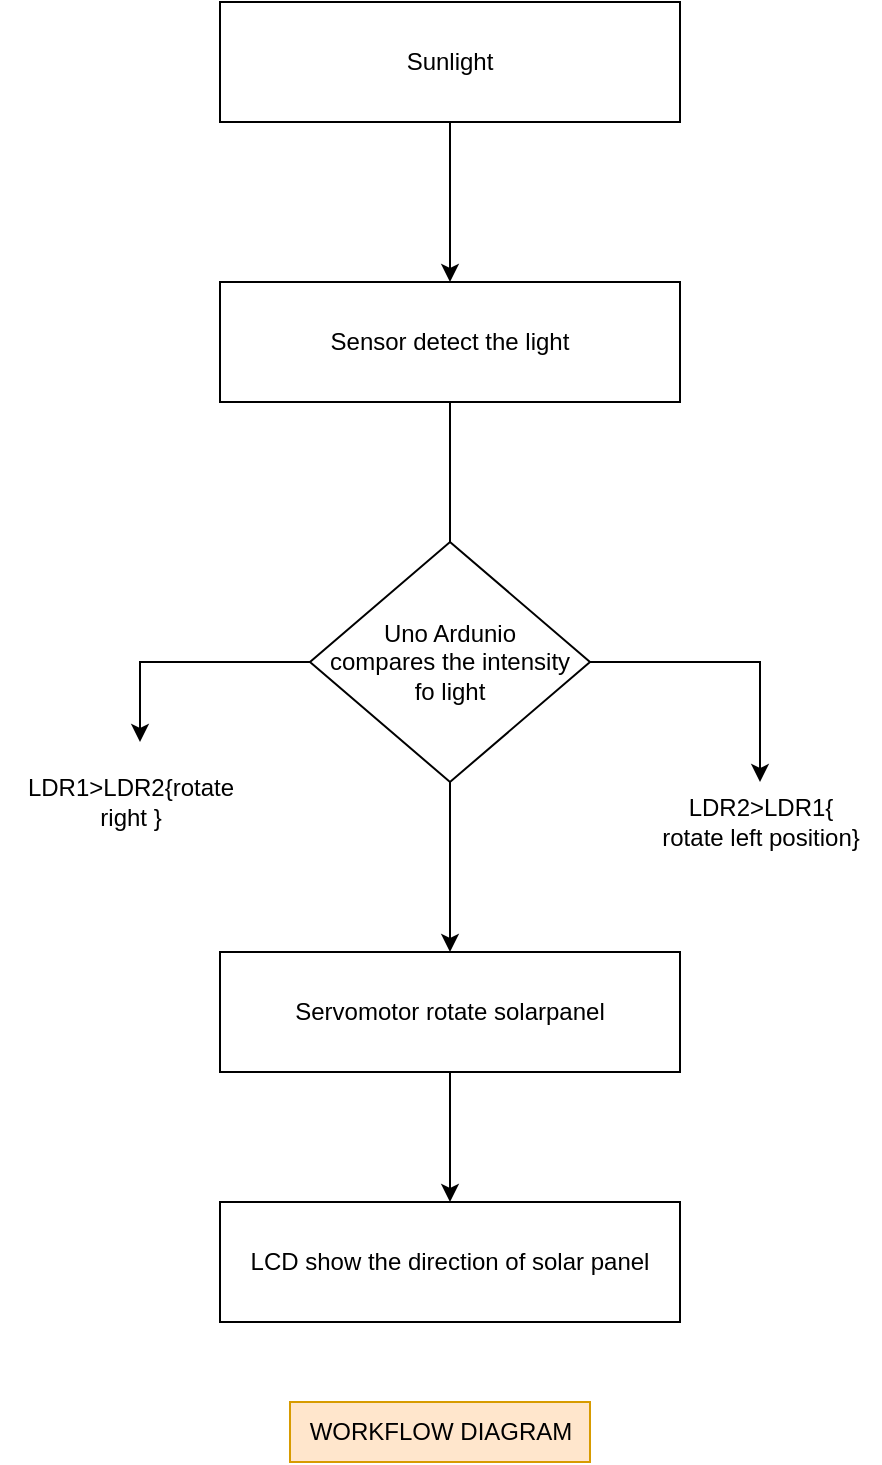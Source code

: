 <mxfile version="20.2.5" type="dropbox"><diagram id="W5jlJf-rfoJtiRzoVNQA" name="Page-1"><mxGraphModel dx="1038" dy="571" grid="1" gridSize="10" guides="1" tooltips="1" connect="1" arrows="1" fold="1" page="1" pageScale="1" pageWidth="827" pageHeight="1169" math="0" shadow="0"><root><mxCell id="0"/><mxCell id="1" parent="0"/><mxCell id="_nQ3efRzE8QvvZutuYaU-1" value="Sunlight" style="rounded=0;whiteSpace=wrap;html=1;" vertex="1" parent="1"><mxGeometry x="290" y="180" width="230" height="60" as="geometry"/></mxCell><mxCell id="_nQ3efRzE8QvvZutuYaU-3" value="Sensor detect the light" style="rounded=0;whiteSpace=wrap;html=1;" vertex="1" parent="1"><mxGeometry x="290" y="320" width="230" height="60" as="geometry"/></mxCell><mxCell id="_nQ3efRzE8QvvZutuYaU-11" style="edgeStyle=orthogonalEdgeStyle;rounded=0;orthogonalLoop=1;jettySize=auto;html=1;exitX=0;exitY=0.5;exitDx=0;exitDy=0;" edge="1" parent="1" source="_nQ3efRzE8QvvZutuYaU-4"><mxGeometry relative="1" as="geometry"><mxPoint x="250" y="550" as="targetPoint"/><Array as="points"><mxPoint x="250" y="510"/><mxPoint x="250" y="510"/></Array></mxGeometry></mxCell><mxCell id="_nQ3efRzE8QvvZutuYaU-13" style="edgeStyle=orthogonalEdgeStyle;rounded=0;orthogonalLoop=1;jettySize=auto;html=1;exitX=1;exitY=0.5;exitDx=0;exitDy=0;" edge="1" parent="1" source="_nQ3efRzE8QvvZutuYaU-4"><mxGeometry relative="1" as="geometry"><mxPoint x="560" y="570" as="targetPoint"/><Array as="points"><mxPoint x="560" y="510"/></Array></mxGeometry></mxCell><mxCell id="_nQ3efRzE8QvvZutuYaU-4" value="Uno Ardunio&lt;br&gt;compares the intensity&lt;br&gt;fo light" style="rhombus;whiteSpace=wrap;html=1;" vertex="1" parent="1"><mxGeometry x="335" y="450" width="140" height="120" as="geometry"/></mxCell><mxCell id="_nQ3efRzE8QvvZutuYaU-5" value="Servomotor rotate solarpanel" style="rounded=0;whiteSpace=wrap;html=1;" vertex="1" parent="1"><mxGeometry x="290" y="655" width="230" height="60" as="geometry"/></mxCell><mxCell id="_nQ3efRzE8QvvZutuYaU-6" value="LCD show the direction of solar panel" style="rounded=0;whiteSpace=wrap;html=1;" vertex="1" parent="1"><mxGeometry x="290" y="780" width="230" height="60" as="geometry"/></mxCell><mxCell id="_nQ3efRzE8QvvZutuYaU-7" value="" style="endArrow=classic;html=1;rounded=0;exitX=0.5;exitY=1;exitDx=0;exitDy=0;entryX=0.5;entryY=0;entryDx=0;entryDy=0;" edge="1" parent="1" source="_nQ3efRzE8QvvZutuYaU-1" target="_nQ3efRzE8QvvZutuYaU-3"><mxGeometry width="50" height="50" relative="1" as="geometry"><mxPoint x="220" y="360" as="sourcePoint"/><mxPoint x="270" y="310" as="targetPoint"/></mxGeometry></mxCell><mxCell id="_nQ3efRzE8QvvZutuYaU-8" value="" style="endArrow=none;html=1;rounded=0;exitX=0.5;exitY=0;exitDx=0;exitDy=0;entryX=0.5;entryY=1;entryDx=0;entryDy=0;" edge="1" parent="1" source="_nQ3efRzE8QvvZutuYaU-4" target="_nQ3efRzE8QvvZutuYaU-3"><mxGeometry width="50" height="50" relative="1" as="geometry"><mxPoint x="400" y="430" as="sourcePoint"/><mxPoint x="410" y="390" as="targetPoint"/></mxGeometry></mxCell><mxCell id="_nQ3efRzE8QvvZutuYaU-9" value="" style="endArrow=classic;html=1;rounded=0;exitX=0.5;exitY=1;exitDx=0;exitDy=0;entryX=0.5;entryY=0;entryDx=0;entryDy=0;" edge="1" parent="1" source="_nQ3efRzE8QvvZutuYaU-4" target="_nQ3efRzE8QvvZutuYaU-5"><mxGeometry width="50" height="50" relative="1" as="geometry"><mxPoint x="370" y="670" as="sourcePoint"/><mxPoint x="420" y="620" as="targetPoint"/></mxGeometry></mxCell><mxCell id="_nQ3efRzE8QvvZutuYaU-10" value="" style="endArrow=classic;html=1;rounded=0;exitX=0.5;exitY=1;exitDx=0;exitDy=0;entryX=0.5;entryY=0;entryDx=0;entryDy=0;" edge="1" parent="1" source="_nQ3efRzE8QvvZutuYaU-5" target="_nQ3efRzE8QvvZutuYaU-6"><mxGeometry width="50" height="50" relative="1" as="geometry"><mxPoint x="330" y="950" as="sourcePoint"/><mxPoint x="380" y="900" as="targetPoint"/></mxGeometry></mxCell><mxCell id="_nQ3efRzE8QvvZutuYaU-12" value="LDR1&amp;gt;LDR2{rotate&lt;br&gt;right }" style="text;html=1;align=center;verticalAlign=middle;resizable=0;points=[];autosize=1;strokeColor=none;fillColor=none;" vertex="1" parent="1"><mxGeometry x="180" y="560" width="130" height="40" as="geometry"/></mxCell><mxCell id="_nQ3efRzE8QvvZutuYaU-14" value="LDR2&amp;gt;LDR1{&lt;br&gt;rotate left position}" style="text;html=1;align=center;verticalAlign=middle;resizable=0;points=[];autosize=1;strokeColor=none;fillColor=none;" vertex="1" parent="1"><mxGeometry x="500" y="570" width="120" height="40" as="geometry"/></mxCell><mxCell id="_nQ3efRzE8QvvZutuYaU-15" value="WORKFLOW DIAGRAM" style="text;html=1;align=center;verticalAlign=middle;resizable=0;points=[];autosize=1;strokeColor=#d79b00;fillColor=#ffe6cc;" vertex="1" parent="1"><mxGeometry x="325" y="880" width="150" height="30" as="geometry"/></mxCell></root></mxGraphModel></diagram></mxfile>